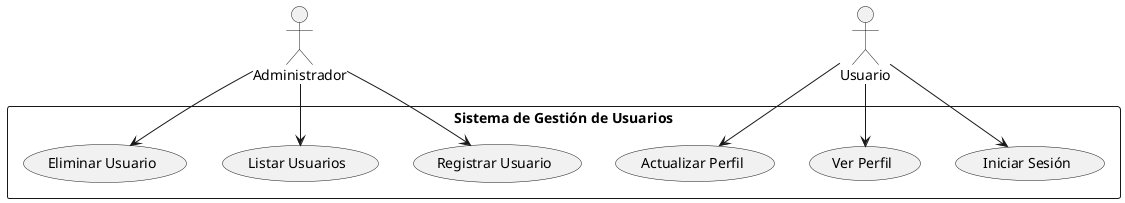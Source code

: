 @startuml
actor "Administrador" as Admin
actor "Usuario" as User

rectangle "Sistema de Gestión de Usuarios" {
    (Registrar Usuario) as UC1
    (Iniciar Sesión) as UC2
    (Ver Perfil) as UC3
    (Actualizar Perfil) as UC4
    (Eliminar Usuario) as UC5
    (Listar Usuarios) as UC6

    Admin --> UC1
    Admin --> UC5
    Admin --> UC6
    User --> UC2
    User --> UC3
    User --> UC4
}
@enduml
